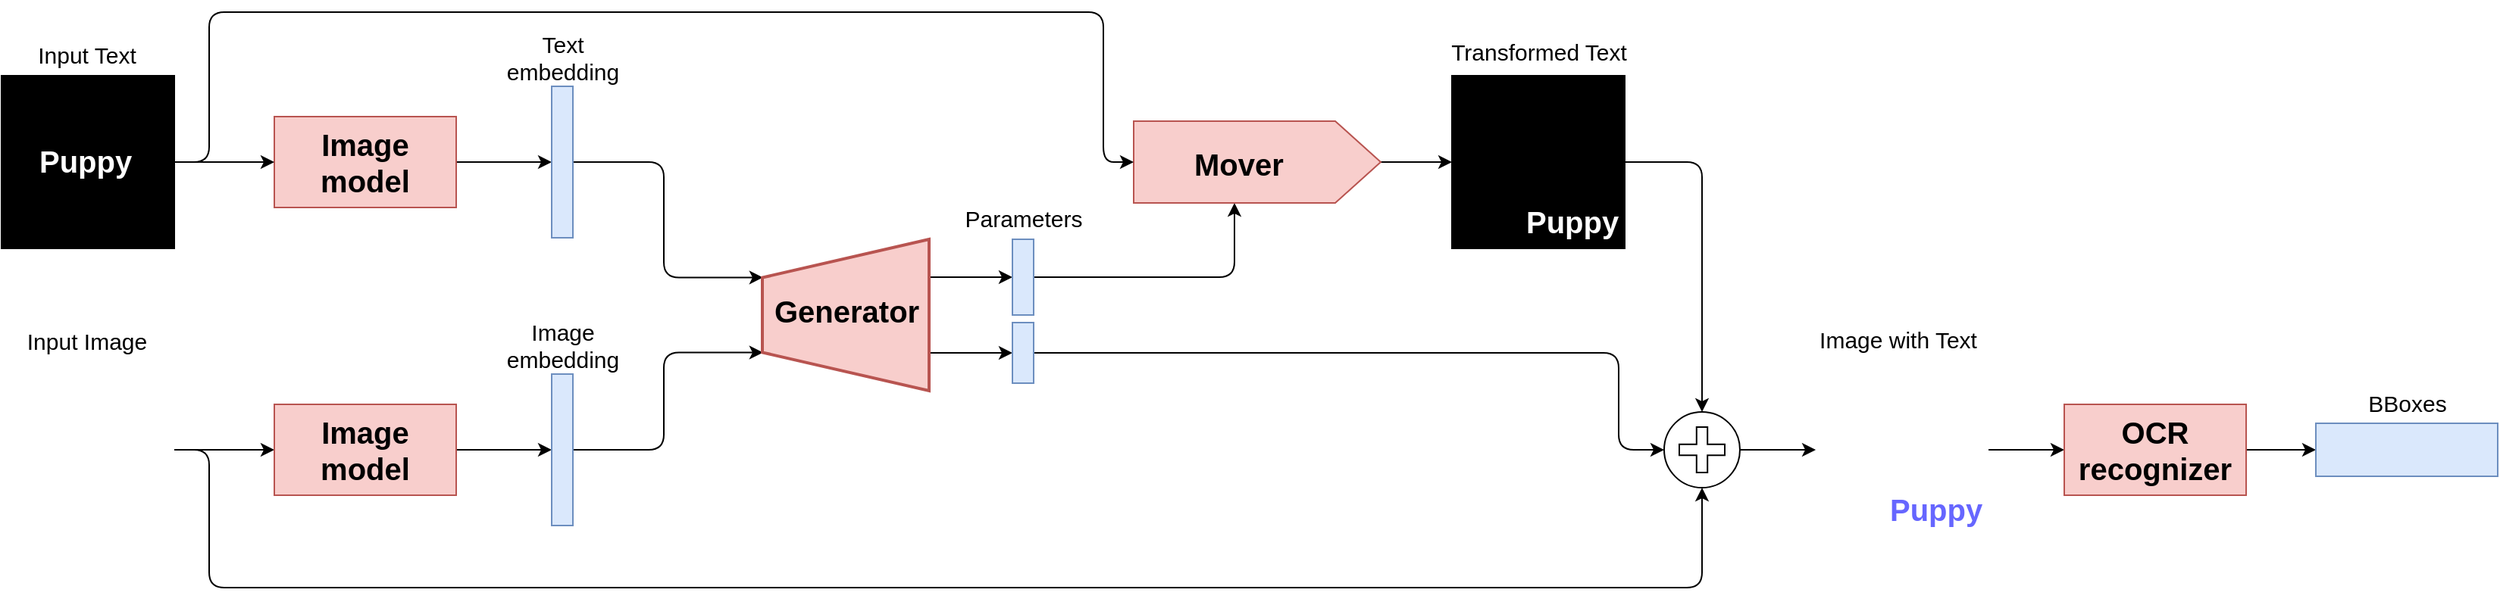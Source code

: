 <mxfile version="12.4.3" type="device" pages="1"><diagram id="3A7UZT51dJfuy4Q04CJS" name="Page-1"><mxGraphModel dx="1594" dy="911" grid="1" gridSize="10" guides="1" tooltips="1" connect="1" arrows="1" fold="1" page="1" pageScale="1" pageWidth="827" pageHeight="1169" math="0" shadow="0"><root><mxCell id="0"/><mxCell id="1" parent="0"/><mxCell id="zhbDwqtuQ5aZLBmG66zC-36" style="edgeStyle=segmentEdgeStyle;orthogonalLoop=1;jettySize=auto;html=1;exitX=1;exitY=0.5;exitDx=0;exitDy=0;entryX=0;entryY=0.5;entryDx=0;entryDy=0;" parent="1" source="zhbDwqtuQ5aZLBmG66zC-3" target="zhbDwqtuQ5aZLBmG66zC-5" edge="1"><mxGeometry relative="1" as="geometry"/></mxCell><mxCell id="zhbDwqtuQ5aZLBmG66zC-50" style="edgeStyle=segmentEdgeStyle;orthogonalLoop=1;jettySize=auto;html=1;exitX=1;exitY=0.5;exitDx=0;exitDy=0;entryX=0.5;entryY=1;entryDx=0;entryDy=0;" parent="1" source="zhbDwqtuQ5aZLBmG66zC-3" target="zhbDwqtuQ5aZLBmG66zC-49" edge="1"><mxGeometry relative="1" as="geometry"><Array as="points"><mxPoint x="310" y="609"/><mxPoint x="310" y="700"/><mxPoint x="1295" y="700"/></Array><mxPoint x="1260" y="680" as="targetPoint"/></mxGeometry></mxCell><mxCell id="zhbDwqtuQ5aZLBmG66zC-3" value="" style="shape=image;verticalLabelPosition=bottom;labelBackgroundColor=#ffffff;verticalAlign=top;aspect=fixed;imageAspect=0;image=https://encrypted-tbn0.gstatic.com/images?q=tbn:ANd9GcTP7Wd08iVYkOO-hhVZWVUm-8mzEVAFazYbdfaNAal0LT6DmfqvnQ;" parent="1" vertex="1"><mxGeometry x="173" y="552" width="114" height="114" as="geometry"/></mxCell><mxCell id="zhbDwqtuQ5aZLBmG66zC-34" style="edgeStyle=segmentEdgeStyle;orthogonalLoop=1;jettySize=auto;html=1;exitX=1;exitY=0.5;exitDx=0;exitDy=0;entryX=0;entryY=0.5;entryDx=0;entryDy=0;" parent="1" source="zhbDwqtuQ5aZLBmG66zC-4" target="zhbDwqtuQ5aZLBmG66zC-6" edge="1"><mxGeometry relative="1" as="geometry"/></mxCell><mxCell id="zhbDwqtuQ5aZLBmG66zC-4" value="&lt;b&gt;&lt;font style=&quot;font-size: 20px&quot;&gt;Image model&lt;/font&gt;&lt;/b&gt;" style="rounded=0;whiteSpace=wrap;html=1;fillColor=#f8cecc;strokeColor=#b85450;" parent="1" vertex="1"><mxGeometry x="353" y="389" width="120" height="60" as="geometry"/></mxCell><mxCell id="zhbDwqtuQ5aZLBmG66zC-35" style="edgeStyle=segmentEdgeStyle;orthogonalLoop=1;jettySize=auto;html=1;exitX=1;exitY=0.5;exitDx=0;exitDy=0;entryX=0;entryY=0.5;entryDx=0;entryDy=0;" parent="1" source="zhbDwqtuQ5aZLBmG66zC-5" target="zhbDwqtuQ5aZLBmG66zC-7" edge="1"><mxGeometry relative="1" as="geometry"/></mxCell><mxCell id="zhbDwqtuQ5aZLBmG66zC-5" value="&lt;b&gt;&lt;font style=&quot;font-size: 20px&quot;&gt;Image model&lt;/font&gt;&lt;/b&gt;" style="rounded=0;whiteSpace=wrap;html=1;fillColor=#f8cecc;strokeColor=#b85450;" parent="1" vertex="1"><mxGeometry x="353" y="579" width="120" height="60" as="geometry"/></mxCell><mxCell id="zhbDwqtuQ5aZLBmG66zC-33" style="edgeStyle=segmentEdgeStyle;orthogonalLoop=1;jettySize=auto;html=1;exitX=1;exitY=0.5;exitDx=0;exitDy=0;entryX=0.25;entryY=1;entryDx=0;entryDy=0;" parent="1" source="zhbDwqtuQ5aZLBmG66zC-6" target="zhbDwqtuQ5aZLBmG66zC-10" edge="1"><mxGeometry relative="1" as="geometry"><Array as="points"><mxPoint x="610" y="419"/><mxPoint x="610" y="495"/></Array></mxGeometry></mxCell><mxCell id="zhbDwqtuQ5aZLBmG66zC-6" value="" style="rounded=0;whiteSpace=wrap;html=1;fillColor=#dae8fc;strokeColor=#6c8ebf;" parent="1" vertex="1"><mxGeometry x="536" y="369" width="14" height="100" as="geometry"/></mxCell><mxCell id="zhbDwqtuQ5aZLBmG66zC-32" style="edgeStyle=segmentEdgeStyle;orthogonalLoop=1;jettySize=auto;html=1;exitX=1;exitY=0.5;exitDx=0;exitDy=0;entryX=0.75;entryY=1;entryDx=0;entryDy=0;" parent="1" source="zhbDwqtuQ5aZLBmG66zC-7" target="zhbDwqtuQ5aZLBmG66zC-10" edge="1"><mxGeometry relative="1" as="geometry"><Array as="points"><mxPoint x="610" y="609"/><mxPoint x="610" y="545"/></Array></mxGeometry></mxCell><mxCell id="zhbDwqtuQ5aZLBmG66zC-7" value="" style="rounded=0;whiteSpace=wrap;html=1;fillColor=#dae8fc;strokeColor=#6c8ebf;" parent="1" vertex="1"><mxGeometry x="536" y="559" width="14" height="100" as="geometry"/></mxCell><mxCell id="PXBUu2bCBQGHpdIzCF1G-9" style="edgeStyle=segmentEdgeStyle;orthogonalLoop=1;jettySize=auto;html=1;exitX=0.25;exitY=0;exitDx=0;exitDy=0;entryX=0;entryY=0.5;entryDx=0;entryDy=0;" edge="1" parent="1" source="zhbDwqtuQ5aZLBmG66zC-10" target="zhbDwqtuQ5aZLBmG66zC-12"><mxGeometry relative="1" as="geometry"/></mxCell><mxCell id="PXBUu2bCBQGHpdIzCF1G-11" style="edgeStyle=segmentEdgeStyle;orthogonalLoop=1;jettySize=auto;html=1;exitX=0.75;exitY=0;exitDx=0;exitDy=0;entryX=0;entryY=0.5;entryDx=0;entryDy=0;" edge="1" parent="1" source="zhbDwqtuQ5aZLBmG66zC-10" target="PXBUu2bCBQGHpdIzCF1G-8"><mxGeometry relative="1" as="geometry"/></mxCell><mxCell id="zhbDwqtuQ5aZLBmG66zC-10" value="" style="verticalLabelPosition=bottom;verticalAlign=top;html=1;strokeWidth=2;shape=trapezoid;perimeter=trapezoidPerimeter;whiteSpace=wrap;size=0.253;arcSize=10;flipV=1;rotation=90;fillColor=#f8cecc;strokeColor=#b85450;" parent="1" vertex="1"><mxGeometry x="680" y="465" width="100" height="110" as="geometry"/></mxCell><mxCell id="zhbDwqtuQ5aZLBmG66zC-11" value="&lt;b&gt;&lt;font style=&quot;font-size: 20px&quot;&gt;Generator&lt;/font&gt;&lt;/b&gt;" style="text;html=1;resizable=0;points=[];autosize=1;align=left;verticalAlign=top;spacingTop=-4;" parent="1" vertex="1"><mxGeometry x="681" y="503" width="110" height="20" as="geometry"/></mxCell><mxCell id="zhbDwqtuQ5aZLBmG66zC-43" style="edgeStyle=segmentEdgeStyle;orthogonalLoop=1;jettySize=auto;html=1;exitX=1;exitY=0.5;exitDx=0;exitDy=0;entryX=0;entryY=0;entryDx=66.5;entryDy=54;entryPerimeter=0;" parent="1" source="zhbDwqtuQ5aZLBmG66zC-12" target="zhbDwqtuQ5aZLBmG66zC-40" edge="1"><mxGeometry relative="1" as="geometry"/></mxCell><mxCell id="zhbDwqtuQ5aZLBmG66zC-12" value="" style="rounded=0;whiteSpace=wrap;html=1;fillColor=#dae8fc;strokeColor=#6c8ebf;" parent="1" vertex="1"><mxGeometry x="840" y="470" width="14" height="50" as="geometry"/></mxCell><mxCell id="zhbDwqtuQ5aZLBmG66zC-21" value="&lt;font style=&quot;font-size: 15px&quot;&gt;Text&lt;br&gt;embedding&lt;/font&gt;" style="text;html=1;resizable=0;points=[];autosize=1;align=center;verticalAlign=top;spacingTop=-4;" parent="1" vertex="1"><mxGeometry x="498" y="330" width="90" height="30" as="geometry"/></mxCell><mxCell id="zhbDwqtuQ5aZLBmG66zC-22" value="&lt;font style=&quot;font-size: 15px&quot;&gt;Image&lt;br&gt;embedding&lt;/font&gt;" style="text;html=1;resizable=0;points=[];autosize=1;align=center;verticalAlign=top;spacingTop=-4;" parent="1" vertex="1"><mxGeometry x="498" y="520" width="90" height="30" as="geometry"/></mxCell><mxCell id="zhbDwqtuQ5aZLBmG66zC-26" value="&lt;span style=&quot;font-size: 15px&quot;&gt;Parameters&lt;/span&gt;" style="text;html=1;resizable=0;points=[];autosize=1;align=center;verticalAlign=top;spacingTop=-4;" parent="1" vertex="1"><mxGeometry x="802" y="445" width="90" height="20" as="geometry"/></mxCell><mxCell id="zhbDwqtuQ5aZLBmG66zC-47" style="edgeStyle=segmentEdgeStyle;orthogonalLoop=1;jettySize=auto;html=1;exitX=1;exitY=0.5;exitDx=0;exitDy=0;exitPerimeter=0;entryX=0;entryY=0.5;entryDx=0;entryDy=0;" parent="1" source="zhbDwqtuQ5aZLBmG66zC-40" target="zhbDwqtuQ5aZLBmG66zC-46" edge="1"><mxGeometry relative="1" as="geometry"/></mxCell><mxCell id="zhbDwqtuQ5aZLBmG66zC-40" value="" style="html=1;shadow=0;dashed=0;align=center;verticalAlign=middle;shape=mxgraph.arrows2.arrow;dy=0;dx=30;notch=0;fillColor=#f8cecc;strokeColor=#b85450;" parent="1" vertex="1"><mxGeometry x="920" y="392" width="163" height="54" as="geometry"/></mxCell><mxCell id="zhbDwqtuQ5aZLBmG66zC-41" value="&lt;b&gt;&lt;font style=&quot;font-size: 20px&quot;&gt;Mover&lt;/font&gt;&lt;/b&gt;" style="text;html=1;resizable=0;points=[];autosize=1;align=left;verticalAlign=top;spacingTop=-4;" parent="1" vertex="1"><mxGeometry x="958" y="406" width="70" height="20" as="geometry"/></mxCell><mxCell id="zhbDwqtuQ5aZLBmG66zC-86" style="edgeStyle=segmentEdgeStyle;orthogonalLoop=1;jettySize=auto;html=1;exitX=1;exitY=0.5;exitDx=0;exitDy=0;entryX=0;entryY=0.5;entryDx=0;entryDy=0;" parent="1" source="zhbDwqtuQ5aZLBmG66zC-45" target="zhbDwqtuQ5aZLBmG66zC-84" edge="1"><mxGeometry relative="1" as="geometry"/></mxCell><mxCell id="zhbDwqtuQ5aZLBmG66zC-45" value="" style="shape=image;verticalLabelPosition=bottom;labelBackgroundColor=#ffffff;verticalAlign=top;aspect=fixed;imageAspect=0;image=https://encrypted-tbn0.gstatic.com/images?q=tbn:ANd9GcTP7Wd08iVYkOO-hhVZWVUm-8mzEVAFazYbdfaNAal0LT6DmfqvnQ;" parent="1" vertex="1"><mxGeometry x="1370.034" y="552" width="114" height="114" as="geometry"/></mxCell><mxCell id="zhbDwqtuQ5aZLBmG66zC-51" style="edgeStyle=segmentEdgeStyle;orthogonalLoop=1;jettySize=auto;html=1;exitX=1;exitY=0.5;exitDx=0;exitDy=0;entryX=0.5;entryY=0;entryDx=0;entryDy=0;" parent="1" source="zhbDwqtuQ5aZLBmG66zC-46" target="zhbDwqtuQ5aZLBmG66zC-49" edge="1"><mxGeometry relative="1" as="geometry"/></mxCell><mxCell id="zhbDwqtuQ5aZLBmG66zC-46" value="" style="rounded=0;whiteSpace=wrap;html=1;fillColor=#000000;" parent="1" vertex="1"><mxGeometry x="1130" y="362" width="114" height="114" as="geometry"/></mxCell><mxCell id="zhbDwqtuQ5aZLBmG66zC-48" value="&lt;font size=&quot;1&quot; color=&quot;#ffffff&quot;&gt;&lt;b style=&quot;font-size: 20px&quot;&gt;Puppy&lt;/b&gt;&lt;/font&gt;" style="text;html=1;resizable=0;points=[];autosize=1;align=left;verticalAlign=top;spacingTop=-4;" parent="1" vertex="1"><mxGeometry x="1177" y="444" width="80" height="20" as="geometry"/></mxCell><mxCell id="zhbDwqtuQ5aZLBmG66zC-52" style="edgeStyle=segmentEdgeStyle;orthogonalLoop=1;jettySize=auto;html=1;exitX=1;exitY=0.5;exitDx=0;exitDy=0;entryX=0;entryY=0.5;entryDx=0;entryDy=0;" parent="1" source="zhbDwqtuQ5aZLBmG66zC-49" target="zhbDwqtuQ5aZLBmG66zC-45" edge="1"><mxGeometry relative="1" as="geometry"/></mxCell><mxCell id="zhbDwqtuQ5aZLBmG66zC-49" value="" style="shape=mxgraph.bpmn.shape;html=1;verticalLabelPosition=bottom;labelBackgroundColor=#ffffff;verticalAlign=top;align=center;perimeter=ellipsePerimeter;outlineConnect=0;outline=standard;symbol=parallelMultiple;" parent="1" vertex="1"><mxGeometry x="1270" y="584" width="50" height="50" as="geometry"/></mxCell><mxCell id="zhbDwqtuQ5aZLBmG66zC-53" value="&lt;font size=&quot;1&quot; color=&quot;#6666ff&quot;&gt;&lt;b style=&quot;font-size: 20px&quot;&gt;Puppy&lt;/b&gt;&lt;/font&gt;" style="text;html=1;resizable=0;points=[];autosize=1;align=left;verticalAlign=top;spacingTop=-4;" parent="1" vertex="1"><mxGeometry x="1417" y="634" width="80" height="20" as="geometry"/></mxCell><mxCell id="zhbDwqtuQ5aZLBmG66zC-59" value="&lt;span style=&quot;font-size: 15px&quot;&gt;Transformed Text&lt;br&gt;&lt;/span&gt;" style="text;html=1;resizable=0;points=[];autosize=1;align=center;verticalAlign=top;spacingTop=-4;" parent="1" vertex="1"><mxGeometry x="1122" y="335" width="130" height="20" as="geometry"/></mxCell><mxCell id="zhbDwqtuQ5aZLBmG66zC-60" value="&lt;span style=&quot;font-size: 15px&quot;&gt;Image with Text&lt;br&gt;&lt;/span&gt;" style="text;html=1;resizable=0;points=[];autosize=1;align=center;verticalAlign=top;spacingTop=-4;" parent="1" vertex="1"><mxGeometry x="1364" y="525" width="120" height="20" as="geometry"/></mxCell><mxCell id="PXBUu2bCBQGHpdIzCF1G-5" style="edgeStyle=segmentEdgeStyle;orthogonalLoop=1;jettySize=auto;html=1;exitX=1;exitY=0.5;exitDx=0;exitDy=0;entryX=0;entryY=0.5;entryDx=0;entryDy=0;" edge="1" parent="1" source="zhbDwqtuQ5aZLBmG66zC-84" target="zhbDwqtuQ5aZLBmG66zC-88"><mxGeometry relative="1" as="geometry"/></mxCell><mxCell id="zhbDwqtuQ5aZLBmG66zC-84" value="&lt;font style=&quot;font-size: 20px&quot;&gt;&lt;b&gt;OCR&lt;br&gt;recognizer&lt;br&gt;&lt;/b&gt;&lt;/font&gt;" style="rounded=0;whiteSpace=wrap;html=1;fillColor=#f8cecc;strokeColor=#b85450;" parent="1" vertex="1"><mxGeometry x="1534" y="579" width="120" height="60" as="geometry"/></mxCell><mxCell id="zhbDwqtuQ5aZLBmG66zC-88" value="" style="rounded=0;whiteSpace=wrap;html=1;fillColor=#dae8fc;strokeColor=#6c8ebf;" parent="1" vertex="1"><mxGeometry x="1700" y="591.5" width="120" height="35" as="geometry"/></mxCell><mxCell id="zhbDwqtuQ5aZLBmG66zC-89" value="&lt;span style=&quot;font-size: 15px&quot;&gt;BBoxes&lt;/span&gt;" style="text;html=1;resizable=0;points=[];autosize=1;align=center;verticalAlign=top;spacingTop=-4;" parent="1" vertex="1"><mxGeometry x="1725" y="567" width="70" height="20" as="geometry"/></mxCell><mxCell id="zhbDwqtuQ5aZLBmG66zC-93" value="&lt;span style=&quot;font-size: 15px&quot;&gt;Input Text&lt;/span&gt;" style="text;html=1;resizable=0;points=[];autosize=1;align=center;verticalAlign=top;spacingTop=-4;" parent="1" vertex="1"><mxGeometry x="189" y="337" width="80" height="20" as="geometry"/></mxCell><mxCell id="zhbDwqtuQ5aZLBmG66zC-95" value="&lt;span style=&quot;font-size: 15px&quot;&gt;Input Image&lt;/span&gt;" style="text;html=1;resizable=0;points=[];autosize=1;align=center;verticalAlign=top;spacingTop=-4;" parent="1" vertex="1"><mxGeometry x="184" y="526" width="90" height="20" as="geometry"/></mxCell><mxCell id="PXBUu2bCBQGHpdIzCF1G-3" style="edgeStyle=segmentEdgeStyle;orthogonalLoop=1;jettySize=auto;html=1;exitX=1;exitY=0.5;exitDx=0;exitDy=0;entryX=0;entryY=0.5;entryDx=0;entryDy=0;" edge="1" parent="1" source="PXBUu2bCBQGHpdIzCF1G-1" target="zhbDwqtuQ5aZLBmG66zC-4"><mxGeometry relative="1" as="geometry"/></mxCell><mxCell id="PXBUu2bCBQGHpdIzCF1G-4" style="edgeStyle=segmentEdgeStyle;orthogonalLoop=1;jettySize=auto;html=1;exitX=1;exitY=0.5;exitDx=0;exitDy=0;entryX=0;entryY=0.5;entryDx=0;entryDy=0;entryPerimeter=0;" edge="1" parent="1" source="PXBUu2bCBQGHpdIzCF1G-1" target="zhbDwqtuQ5aZLBmG66zC-40"><mxGeometry relative="1" as="geometry"><Array as="points"><mxPoint x="310" y="419"/><mxPoint x="310" y="320"/><mxPoint x="900" y="320"/><mxPoint x="900" y="419"/></Array></mxGeometry></mxCell><mxCell id="PXBUu2bCBQGHpdIzCF1G-1" value="" style="rounded=0;whiteSpace=wrap;html=1;fillColor=#000000;" vertex="1" parent="1"><mxGeometry x="173" y="362" width="114" height="114" as="geometry"/></mxCell><mxCell id="PXBUu2bCBQGHpdIzCF1G-6" value="&lt;font size=&quot;1&quot; color=&quot;#ffffff&quot;&gt;&lt;b style=&quot;font-size: 20px&quot;&gt;Puppy&lt;/b&gt;&lt;/font&gt;" style="text;html=1;resizable=0;points=[];autosize=1;align=left;verticalAlign=top;spacingTop=-4;" vertex="1" parent="1"><mxGeometry x="196" y="404" width="80" height="20" as="geometry"/></mxCell><mxCell id="PXBUu2bCBQGHpdIzCF1G-12" style="edgeStyle=segmentEdgeStyle;orthogonalLoop=1;jettySize=auto;html=1;exitX=1;exitY=0.5;exitDx=0;exitDy=0;entryX=0;entryY=0.5;entryDx=0;entryDy=0;" edge="1" parent="1" source="PXBUu2bCBQGHpdIzCF1G-8" target="zhbDwqtuQ5aZLBmG66zC-49"><mxGeometry relative="1" as="geometry"><Array as="points"><mxPoint x="1240" y="545"/><mxPoint x="1240" y="609"/></Array></mxGeometry></mxCell><mxCell id="PXBUu2bCBQGHpdIzCF1G-8" value="" style="rounded=0;whiteSpace=wrap;html=1;fillColor=#dae8fc;strokeColor=#6c8ebf;" vertex="1" parent="1"><mxGeometry x="840" y="525" width="14" height="40" as="geometry"/></mxCell></root></mxGraphModel></diagram></mxfile>